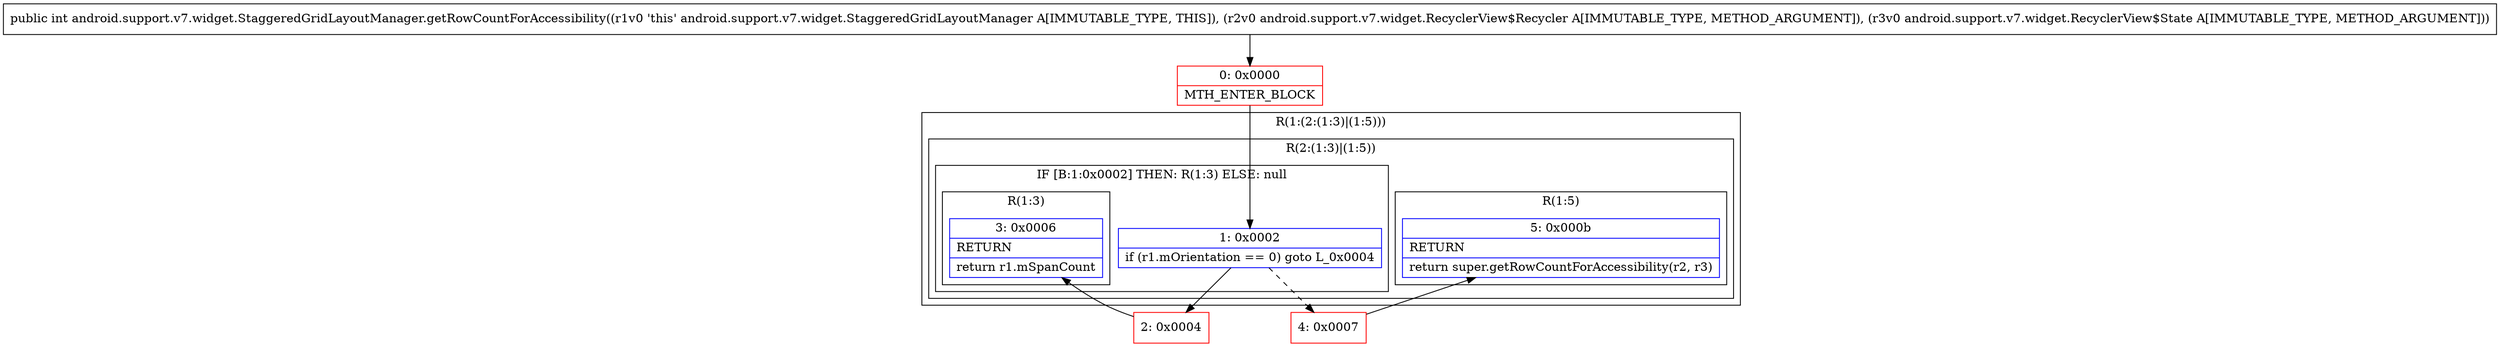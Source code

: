 digraph "CFG forandroid.support.v7.widget.StaggeredGridLayoutManager.getRowCountForAccessibility(Landroid\/support\/v7\/widget\/RecyclerView$Recycler;Landroid\/support\/v7\/widget\/RecyclerView$State;)I" {
subgraph cluster_Region_597239982 {
label = "R(1:(2:(1:3)|(1:5)))";
node [shape=record,color=blue];
subgraph cluster_Region_2040669992 {
label = "R(2:(1:3)|(1:5))";
node [shape=record,color=blue];
subgraph cluster_IfRegion_1903747634 {
label = "IF [B:1:0x0002] THEN: R(1:3) ELSE: null";
node [shape=record,color=blue];
Node_1 [shape=record,label="{1\:\ 0x0002|if (r1.mOrientation == 0) goto L_0x0004\l}"];
subgraph cluster_Region_1418896801 {
label = "R(1:3)";
node [shape=record,color=blue];
Node_3 [shape=record,label="{3\:\ 0x0006|RETURN\l|return r1.mSpanCount\l}"];
}
}
subgraph cluster_Region_1042561989 {
label = "R(1:5)";
node [shape=record,color=blue];
Node_5 [shape=record,label="{5\:\ 0x000b|RETURN\l|return super.getRowCountForAccessibility(r2, r3)\l}"];
}
}
}
Node_0 [shape=record,color=red,label="{0\:\ 0x0000|MTH_ENTER_BLOCK\l}"];
Node_2 [shape=record,color=red,label="{2\:\ 0x0004}"];
Node_4 [shape=record,color=red,label="{4\:\ 0x0007}"];
MethodNode[shape=record,label="{public int android.support.v7.widget.StaggeredGridLayoutManager.getRowCountForAccessibility((r1v0 'this' android.support.v7.widget.StaggeredGridLayoutManager A[IMMUTABLE_TYPE, THIS]), (r2v0 android.support.v7.widget.RecyclerView$Recycler A[IMMUTABLE_TYPE, METHOD_ARGUMENT]), (r3v0 android.support.v7.widget.RecyclerView$State A[IMMUTABLE_TYPE, METHOD_ARGUMENT])) }"];
MethodNode -> Node_0;
Node_1 -> Node_2;
Node_1 -> Node_4[style=dashed];
Node_0 -> Node_1;
Node_2 -> Node_3;
Node_4 -> Node_5;
}

